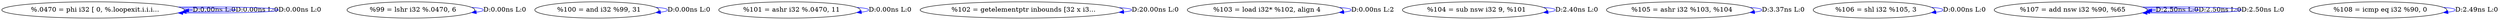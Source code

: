 digraph {
Node0x560817b02d00[label="  %.0470 = phi i32 [ 0, %.loopexit.i.i.i..."];
Node0x560817b02d00 -> Node0x560817b02d00[label="D:0.00ns L:0",color=blue];
Node0x560817b02d00 -> Node0x560817b02d00[label="D:0.00ns L:0",color=blue];
Node0x560817b02d00 -> Node0x560817b02d00[label="D:0.00ns L:0",color=blue];
Node0x560817b02de0[label="  %99 = lshr i32 %.0470, 6"];
Node0x560817b02de0 -> Node0x560817b02de0[label="D:0.00ns L:0",color=blue];
Node0x560817b02ec0[label="  %100 = and i32 %99, 31"];
Node0x560817b02ec0 -> Node0x560817b02ec0[label="D:0.00ns L:0",color=blue];
Node0x560817b02fa0[label="  %101 = ashr i32 %.0470, 11"];
Node0x560817b02fa0 -> Node0x560817b02fa0[label="D:0.00ns L:0",color=blue];
Node0x560817b03080[label="  %102 = getelementptr inbounds [32 x i3..."];
Node0x560817b03080 -> Node0x560817b03080[label="D:20.00ns L:0",color=blue];
Node0x560817b03160[label="  %103 = load i32* %102, align 4"];
Node0x560817b03160 -> Node0x560817b03160[label="D:0.00ns L:2",color=blue];
Node0x560817b03240[label="  %104 = sub nsw i32 9, %101"];
Node0x560817b03240 -> Node0x560817b03240[label="D:2.40ns L:0",color=blue];
Node0x560817b03320[label="  %105 = ashr i32 %103, %104"];
Node0x560817b03320 -> Node0x560817b03320[label="D:3.37ns L:0",color=blue];
Node0x560817b03400[label="  %106 = shl i32 %105, 3"];
Node0x560817b03400 -> Node0x560817b03400[label="D:0.00ns L:0",color=blue];
Node0x560817afd8b0[label="  %107 = add nsw i32 %90, %65"];
Node0x560817afd8b0 -> Node0x560817afd8b0[label="D:2.50ns L:0",color=blue];
Node0x560817afd8b0 -> Node0x560817afd8b0[label="D:2.50ns L:0",color=blue];
Node0x560817afd8b0 -> Node0x560817afd8b0[label="D:2.50ns L:0",color=blue];
Node0x560817afd990[label="  %108 = icmp eq i32 %90, 0"];
Node0x560817afd990 -> Node0x560817afd990[label="D:2.49ns L:0",color=blue];
}
